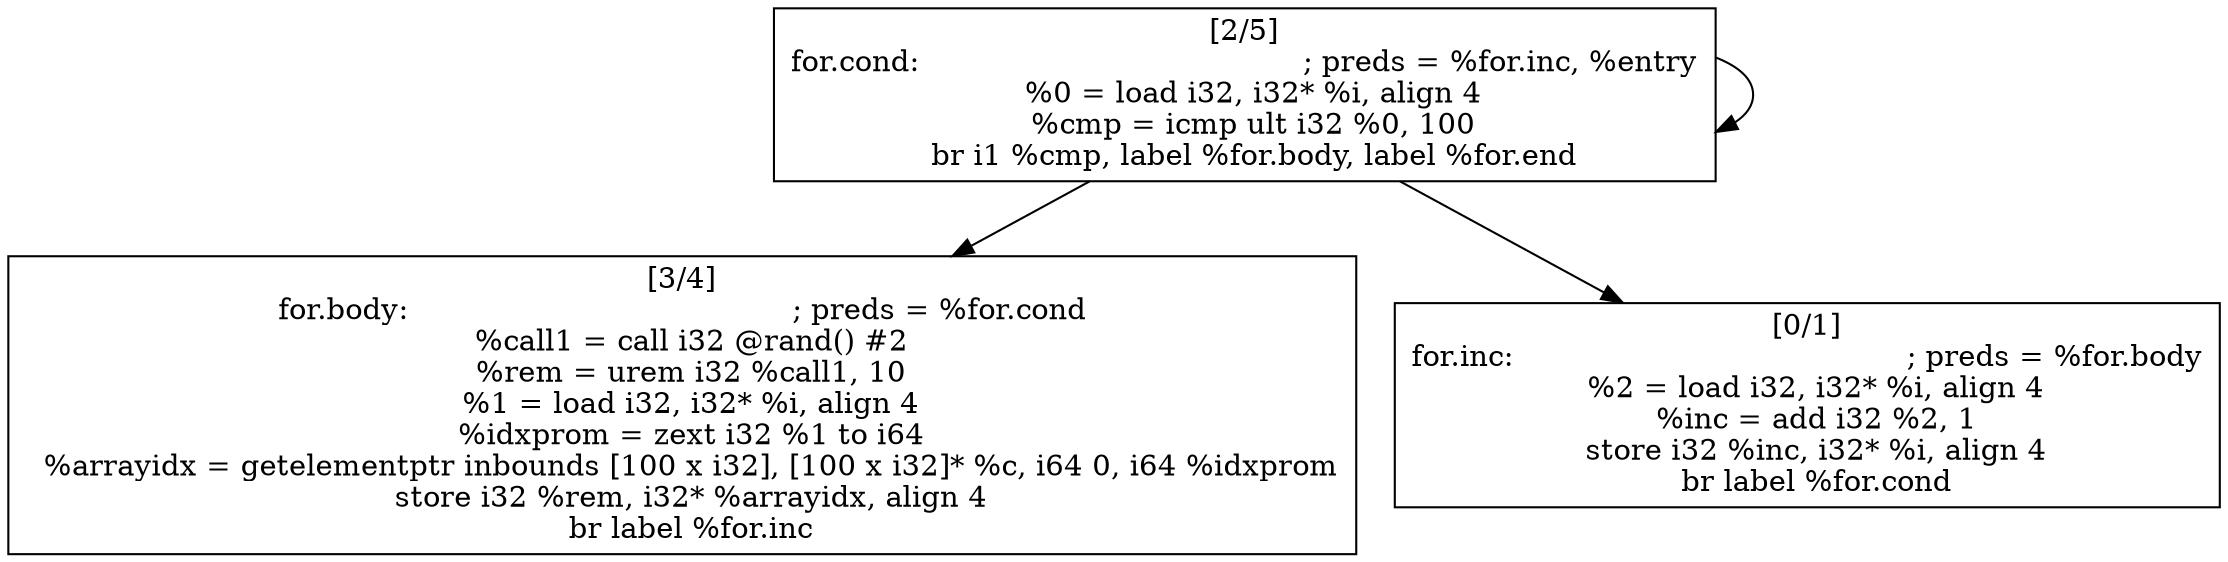 
digraph G {


node50 [label="[3/4]
for.body:                                         ; preds = %for.cond
  %call1 = call i32 @rand() #2
  %rem = urem i32 %call1, 10
  %1 = load i32, i32* %i, align 4
  %idxprom = zext i32 %1 to i64
  %arrayidx = getelementptr inbounds [100 x i32], [100 x i32]* %c, i64 0, i64 %idxprom
  store i32 %rem, i32* %arrayidx, align 4
  br label %for.inc
",shape=rectangle ]
node48 [label="[0/1]
for.inc:                                          ; preds = %for.body
  %2 = load i32, i32* %i, align 4
  %inc = add i32 %2, 1
  store i32 %inc, i32* %i, align 4
  br label %for.cond
",shape=rectangle ]
node49 [label="[2/5]
for.cond:                                         ; preds = %for.inc, %entry
  %0 = load i32, i32* %i, align 4
  %cmp = icmp ult i32 %0, 100
  br i1 %cmp, label %for.body, label %for.end
",shape=rectangle ]

node49->node50 [ ]
node49->node48 [ ]
node49->node49 [ ]


}
